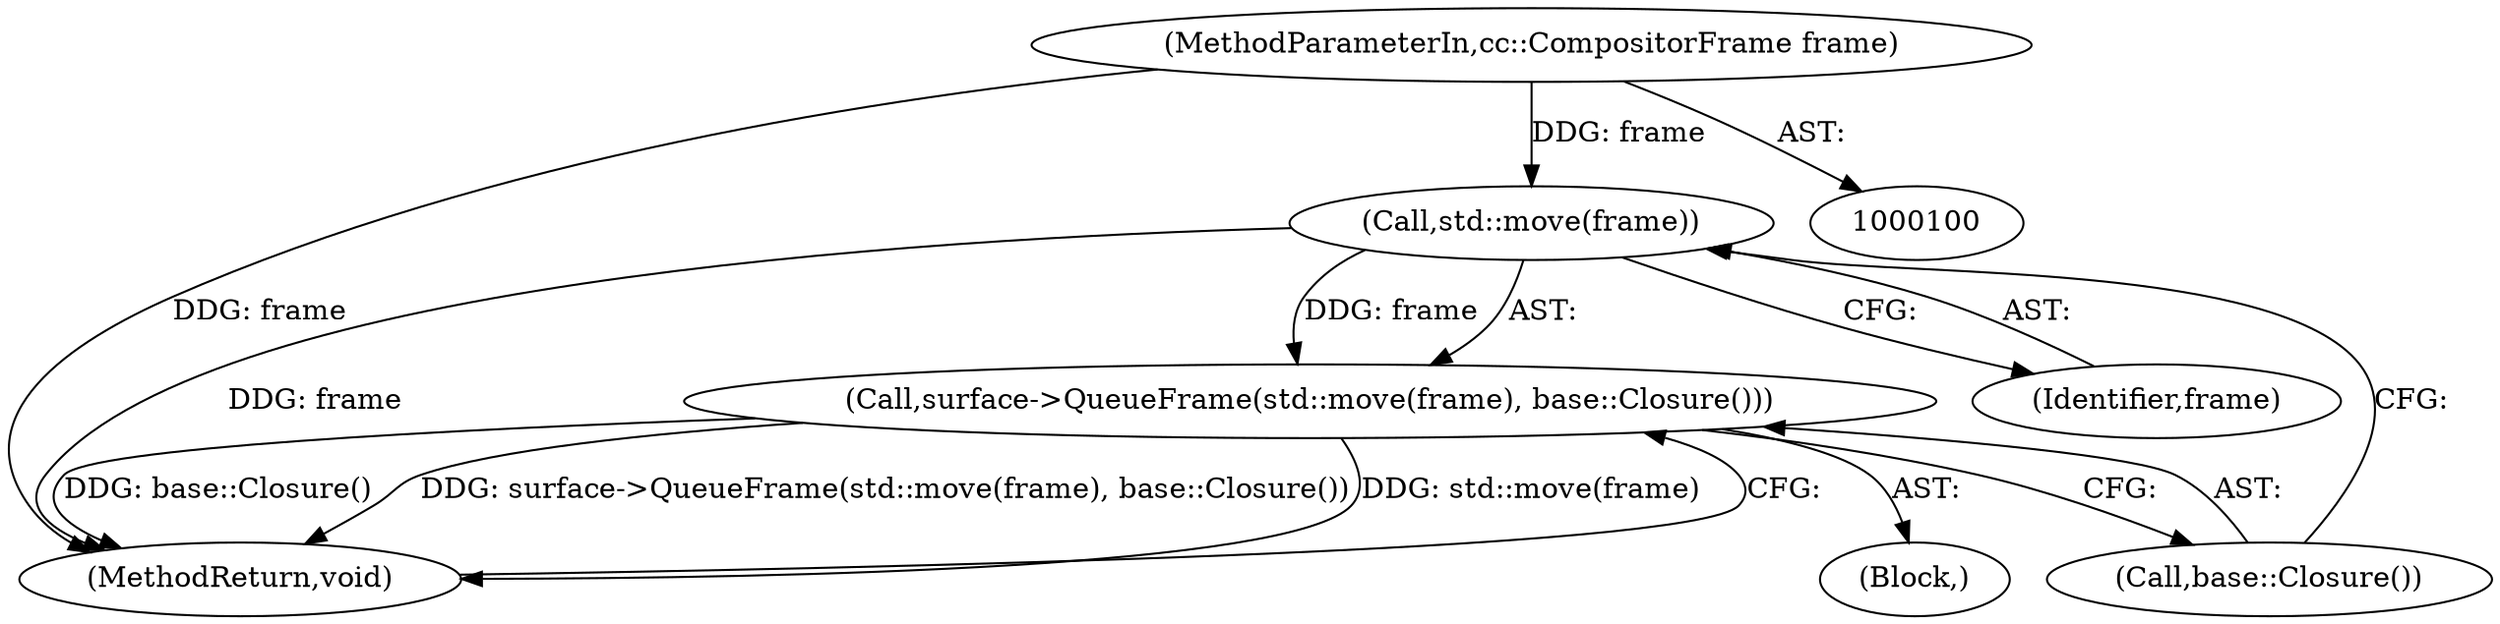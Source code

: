 digraph "1_Chrome_a3987c8b93d3abbba6ea4e438493bf996fff66b7@API" {
"1000113" [label="(Call,std::move(frame))"];
"1000102" [label="(MethodParameterIn,cc::CompositorFrame frame)"];
"1000112" [label="(Call,surface->QueueFrame(std::move(frame), base::Closure()))"];
"1000114" [label="(Identifier,frame)"];
"1000102" [label="(MethodParameterIn,cc::CompositorFrame frame)"];
"1000113" [label="(Call,std::move(frame))"];
"1000111" [label="(Block,)"];
"1000112" [label="(Call,surface->QueueFrame(std::move(frame), base::Closure()))"];
"1000115" [label="(Call,base::Closure())"];
"1000116" [label="(MethodReturn,void)"];
"1000113" -> "1000112"  [label="AST: "];
"1000113" -> "1000114"  [label="CFG: "];
"1000114" -> "1000113"  [label="AST: "];
"1000115" -> "1000113"  [label="CFG: "];
"1000113" -> "1000116"  [label="DDG: frame"];
"1000113" -> "1000112"  [label="DDG: frame"];
"1000102" -> "1000113"  [label="DDG: frame"];
"1000102" -> "1000100"  [label="AST: "];
"1000102" -> "1000116"  [label="DDG: frame"];
"1000112" -> "1000111"  [label="AST: "];
"1000112" -> "1000115"  [label="CFG: "];
"1000115" -> "1000112"  [label="AST: "];
"1000116" -> "1000112"  [label="CFG: "];
"1000112" -> "1000116"  [label="DDG: base::Closure()"];
"1000112" -> "1000116"  [label="DDG: surface->QueueFrame(std::move(frame), base::Closure())"];
"1000112" -> "1000116"  [label="DDG: std::move(frame)"];
}
